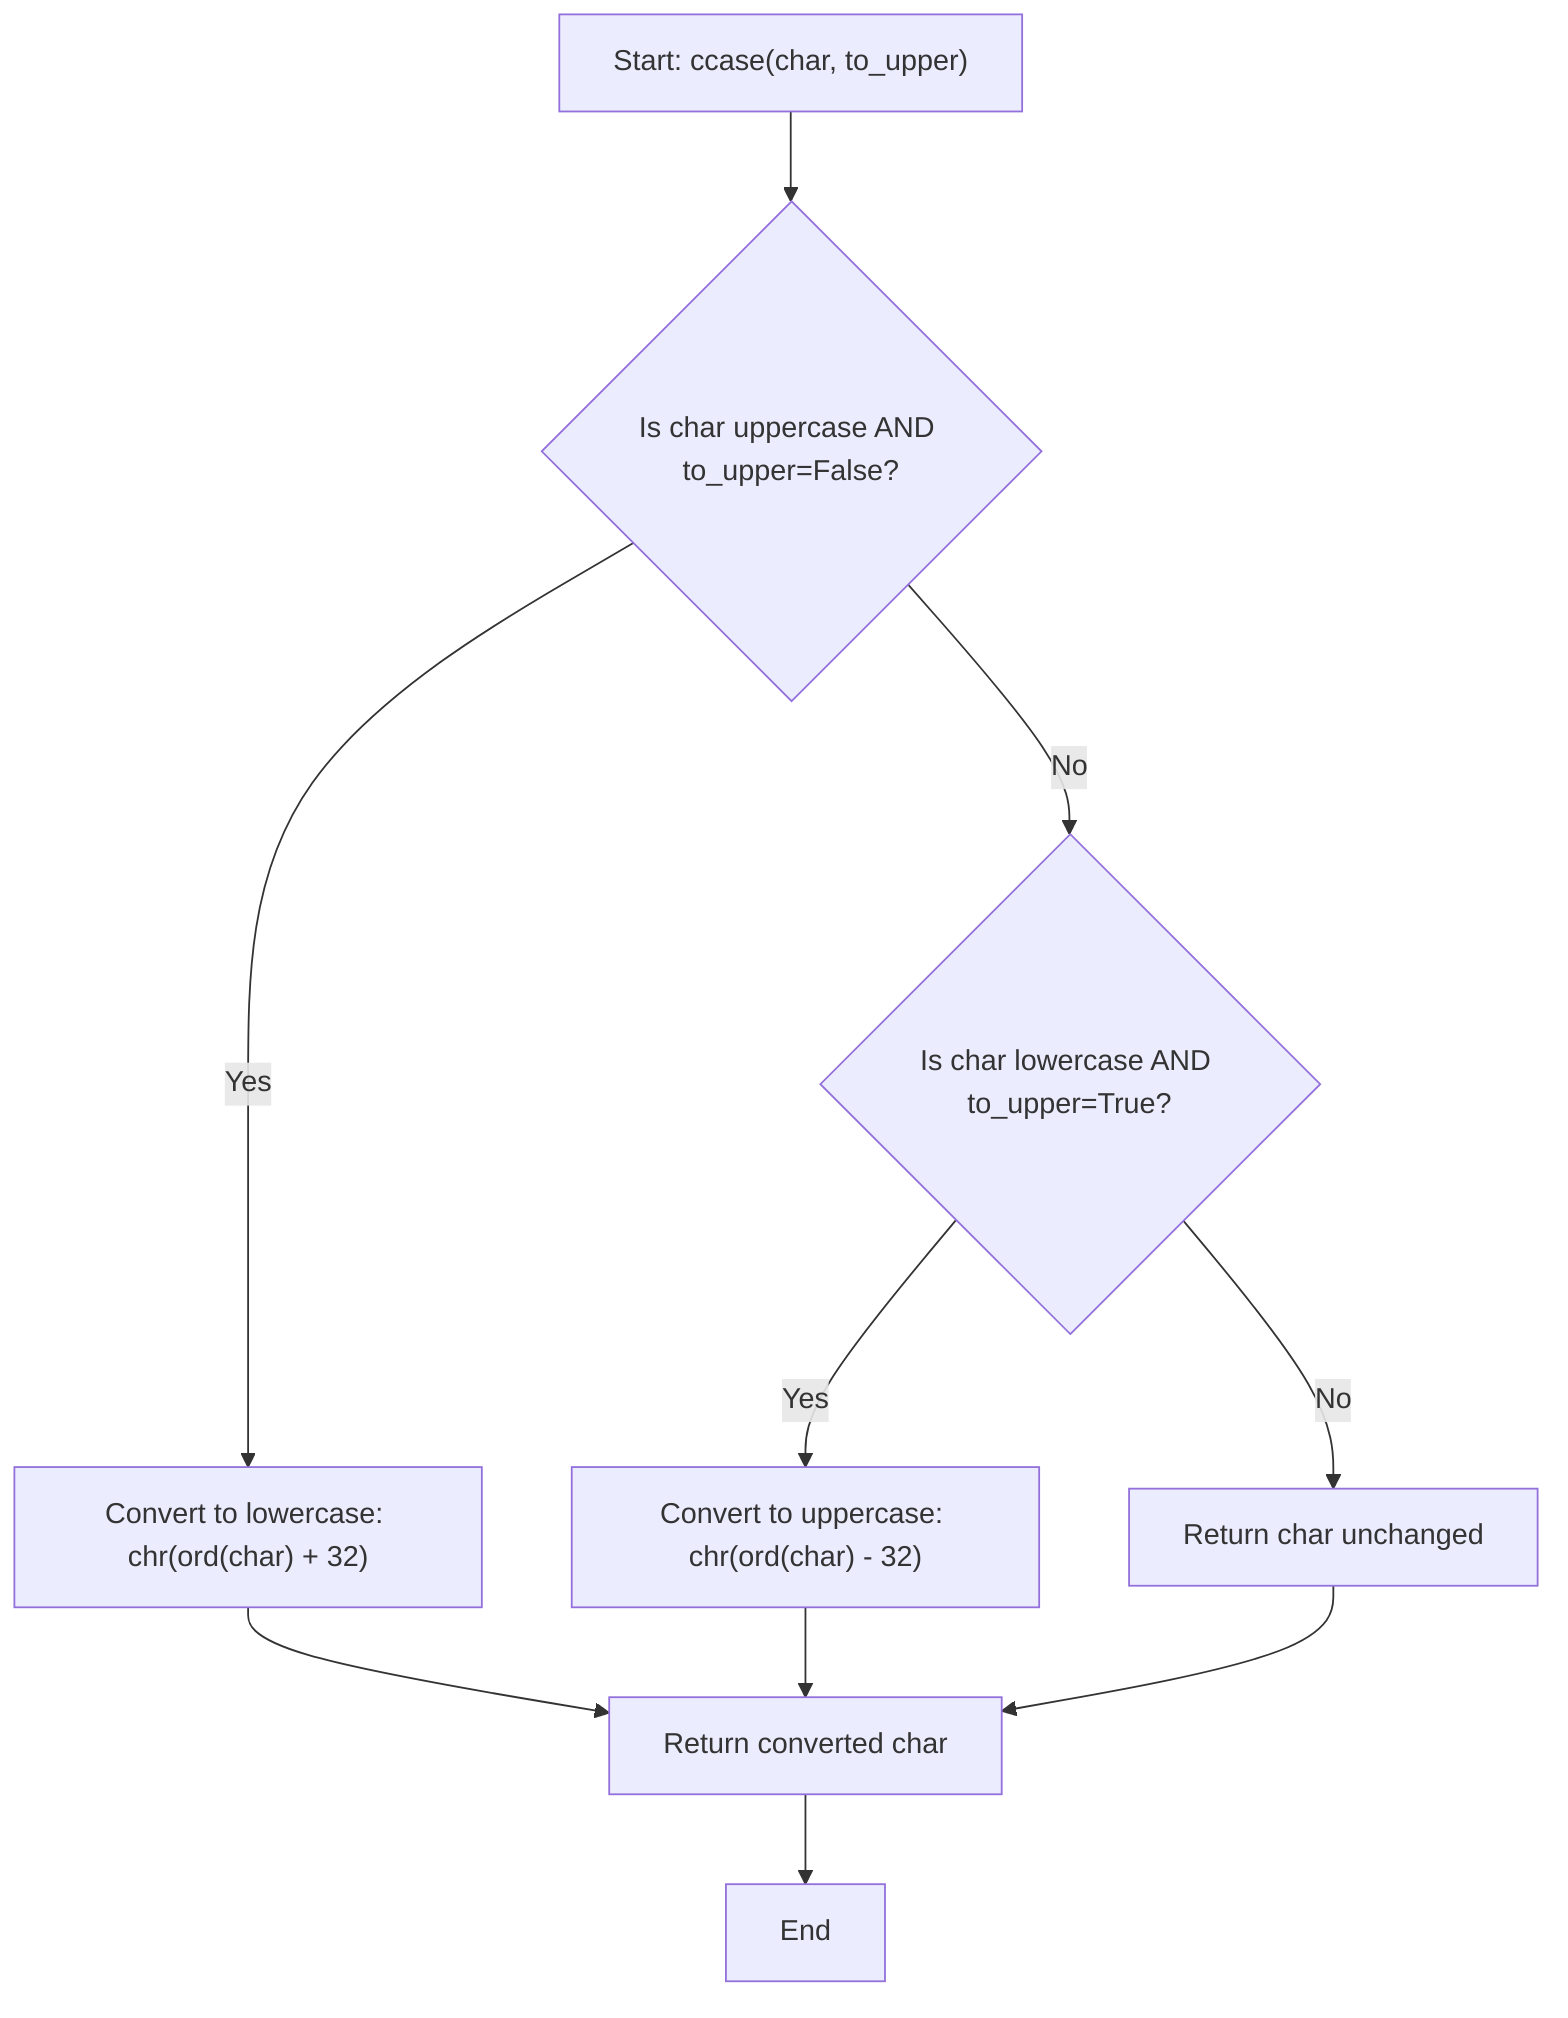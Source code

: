 graph TD;
    A["Start: ccase(char, to_upper)"] --> B{"Is char uppercase AND to_upper=False?"}
    B -->|Yes| C["Convert to lowercase: chr(ord(char) + 32)"]
    B -->|No| D{"Is char lowercase AND to_upper=True?"}
    D -->|Yes| E["Convert to uppercase: chr(ord(char) - 32)"]
    D -->|No| F["Return char unchanged"]
    C --> G["Return converted char"]
    E --> G
    F --> G
    G --> H["End"]